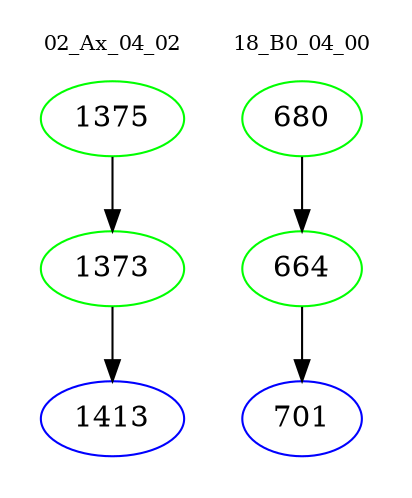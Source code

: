 digraph{
subgraph cluster_0 {
color = white
label = "02_Ax_04_02";
fontsize=10;
T0_1375 [label="1375", color="green"]
T0_1375 -> T0_1373 [color="black"]
T0_1373 [label="1373", color="green"]
T0_1373 -> T0_1413 [color="black"]
T0_1413 [label="1413", color="blue"]
}
subgraph cluster_1 {
color = white
label = "18_B0_04_00";
fontsize=10;
T1_680 [label="680", color="green"]
T1_680 -> T1_664 [color="black"]
T1_664 [label="664", color="green"]
T1_664 -> T1_701 [color="black"]
T1_701 [label="701", color="blue"]
}
}
